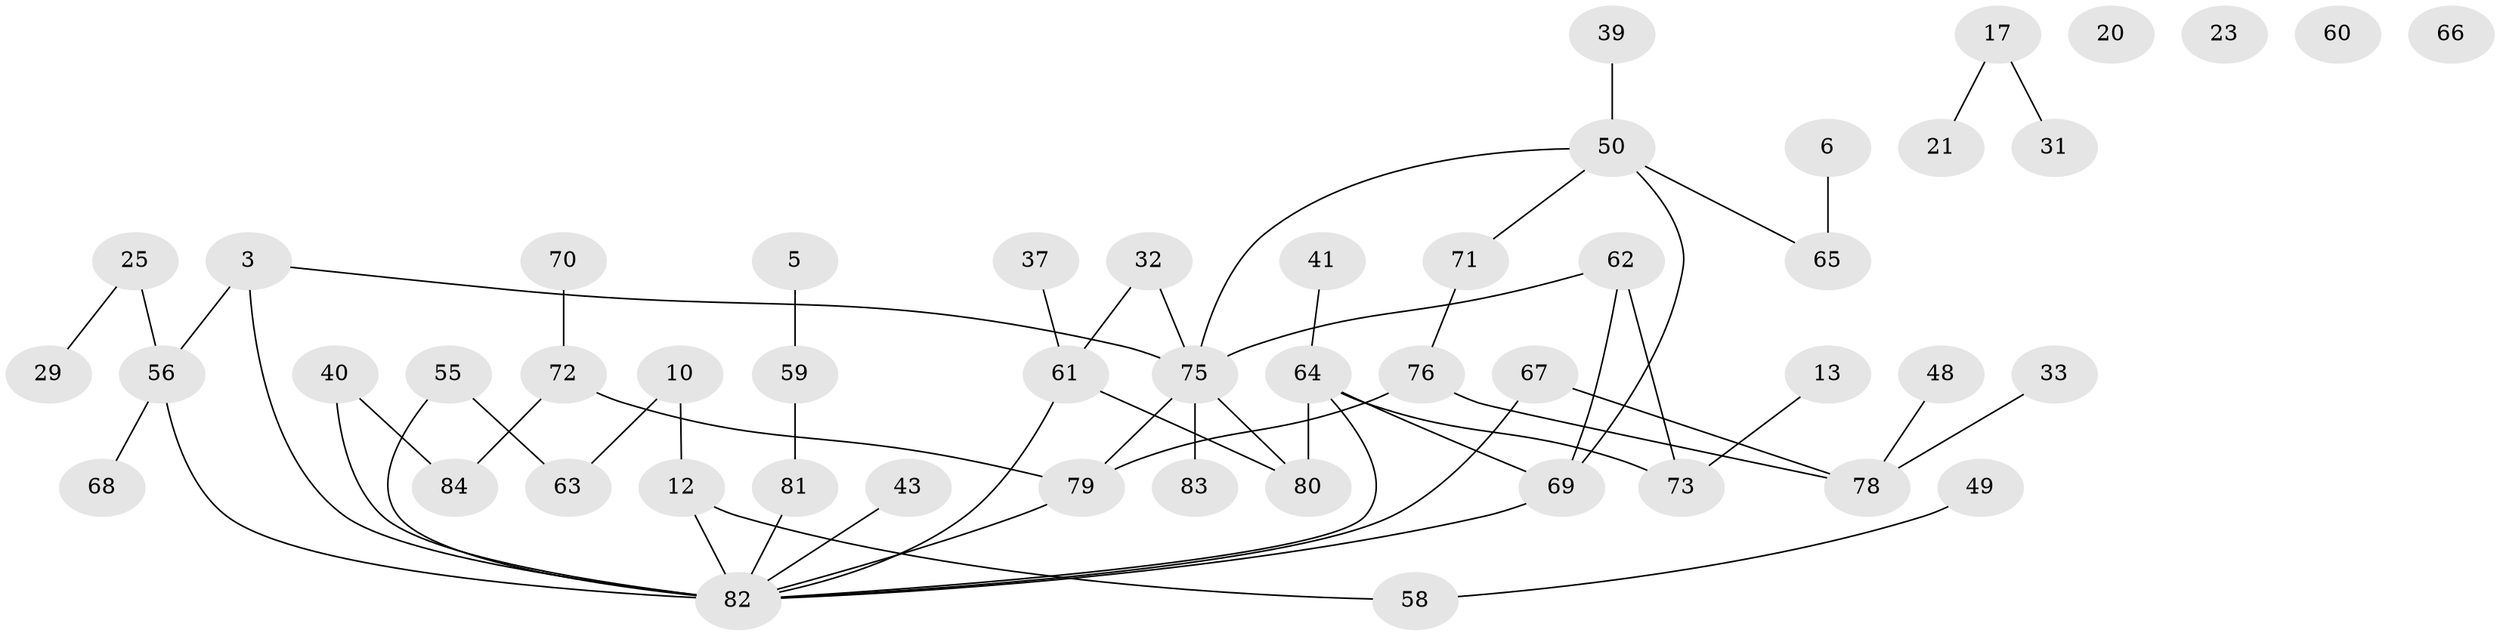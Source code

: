 // original degree distribution, {1: 0.2261904761904762, 3: 0.21428571428571427, 5: 0.047619047619047616, 4: 0.13095238095238096, 2: 0.2976190476190476, 6: 0.023809523809523808, 0: 0.047619047619047616, 7: 0.011904761904761904}
// Generated by graph-tools (version 1.1) at 2025/43/03/04/25 21:43:21]
// undirected, 50 vertices, 57 edges
graph export_dot {
graph [start="1"]
  node [color=gray90,style=filled];
  3;
  5;
  6;
  10;
  12 [super="+7"];
  13;
  17;
  20;
  21;
  23;
  25;
  29;
  31;
  32;
  33 [super="+9"];
  37;
  39;
  40;
  41;
  43;
  48;
  49;
  50 [super="+45"];
  55;
  56 [super="+46"];
  58;
  59;
  60;
  61 [super="+27"];
  62;
  63;
  64 [super="+28+11"];
  65;
  66;
  67;
  68;
  69;
  70;
  71;
  72 [super="+47"];
  73 [super="+57"];
  75 [super="+4+51"];
  76;
  78;
  79 [super="+1+26+44"];
  80 [super="+18"];
  81;
  82 [super="+8+16+77+74"];
  83;
  84;
  3 -- 56 [weight=2];
  3 -- 75;
  3 -- 82 [weight=2];
  5 -- 59;
  6 -- 65;
  10 -- 12;
  10 -- 63;
  12 -- 58;
  12 -- 82 [weight=4];
  13 -- 73;
  17 -- 21;
  17 -- 31;
  25 -- 29;
  25 -- 56 [weight=2];
  32 -- 61;
  32 -- 75;
  33 -- 78 [weight=2];
  37 -- 61;
  39 -- 50;
  40 -- 84;
  40 -- 82;
  41 -- 64;
  43 -- 82;
  48 -- 78;
  49 -- 58;
  50 -- 65;
  50 -- 69;
  50 -- 75;
  50 -- 71;
  55 -- 63;
  55 -- 82;
  56 -- 68;
  56 -- 82;
  59 -- 81;
  61 -- 80;
  61 -- 82;
  62 -- 69;
  62 -- 75;
  62 -- 73;
  64 -- 69;
  64 -- 82 [weight=2];
  64 -- 80 [weight=3];
  64 -- 73;
  67 -- 78;
  67 -- 82;
  69 -- 82;
  70 -- 72;
  71 -- 76;
  72 -- 84;
  72 -- 79;
  75 -- 80 [weight=2];
  75 -- 79;
  75 -- 83;
  76 -- 78;
  76 -- 79;
  79 -- 82 [weight=2];
  81 -- 82;
}
